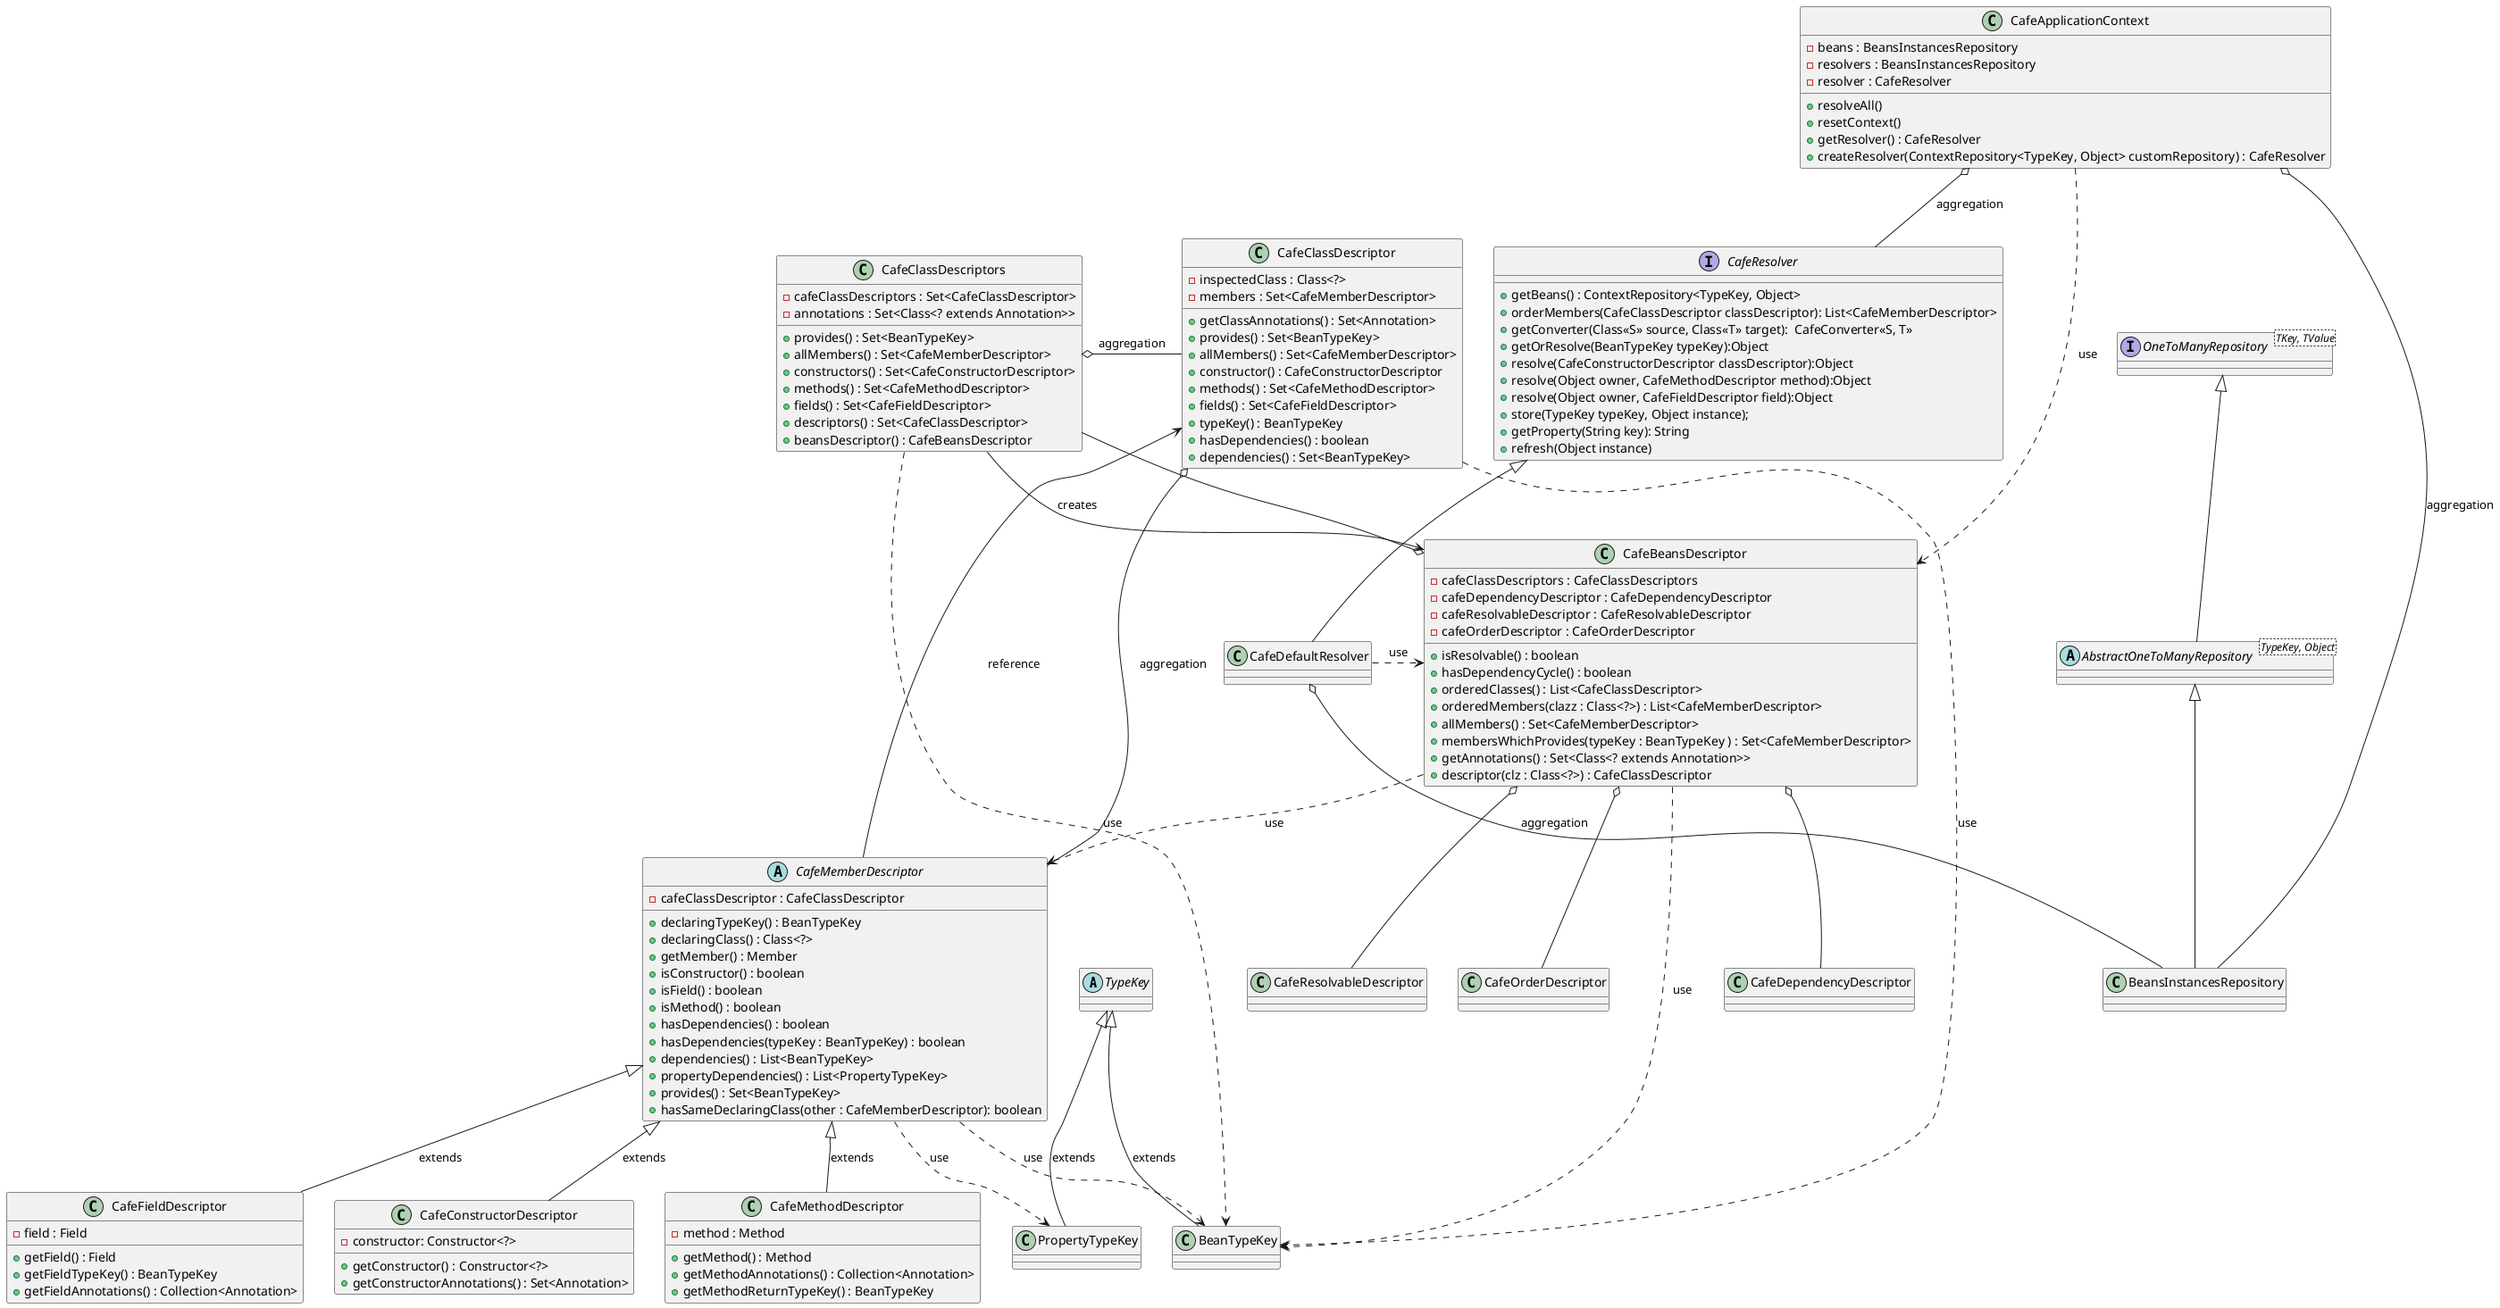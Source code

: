 @startuml
'https://plantuml.com/class-diagram

abstract class TypeKey{
}
'--------------------'
class BeanTypeKey{
}
TypeKey <|-- BeanTypeKey : extends
'--------------------'
class PropertyTypeKey{
}
TypeKey <|-- PropertyTypeKey : extends
'--------------------'

abstract class CafeMemberDescriptor{
    - cafeClassDescriptor : CafeClassDescriptor
    + declaringTypeKey() : BeanTypeKey
    + declaringClass() : Class<?>
    + getMember() : Member
    + isConstructor() : boolean
    + isField() : boolean
    + isMethod() : boolean
    + hasDependencies() : boolean
    + hasDependencies(typeKey : BeanTypeKey) : boolean
    + dependencies() : List<BeanTypeKey>
    + propertyDependencies() : List<PropertyTypeKey>
    + provides() : Set<BeanTypeKey>
    + hasSameDeclaringClass(other : CafeMemberDescriptor): boolean
}
CafeMemberDescriptor --> CafeClassDescriptor : reference
CafeMemberDescriptor ..> BeanTypeKey : use
CafeMemberDescriptor ..> PropertyTypeKey : use
'--------------------'
class CafeConstructorDescriptor{
    - constructor: Constructor<?>
    + getConstructor() : Constructor<?>
    + getConstructorAnnotations() : Set<Annotation>
}
CafeMemberDescriptor <|-- CafeConstructorDescriptor : extends
'--------------------'
class CafeMethodDescriptor{
    - method : Method
    + getMethod() : Method
    + getMethodAnnotations() : Collection<Annotation>
    + getMethodReturnTypeKey() : BeanTypeKey
}
CafeMemberDescriptor <|-- CafeMethodDescriptor : extends
'--------------------'
class CafeFieldDescriptor{
    - field : Field
    + getField() : Field
    + getFieldTypeKey() : BeanTypeKey
    + getFieldAnnotations() : Collection<Annotation>
}
CafeMemberDescriptor <|-- CafeFieldDescriptor : extends
'--------------------'
class CafeClassDescriptor{
    -  inspectedClass : Class<?>
    -  members : Set<CafeMemberDescriptor>
    +  getClassAnnotations() : Set<Annotation>
    + provides() : Set<BeanTypeKey>
    + allMembers() : Set<CafeMemberDescriptor>
    + constructor() : CafeConstructorDescriptor
    + methods() : Set<CafeMethodDescriptor>
    + fields() : Set<CafeFieldDescriptor>
    + typeKey() : BeanTypeKey
    + hasDependencies() : boolean
    + dependencies() : Set<BeanTypeKey>
}
CafeClassDescriptor o--- CafeMemberDescriptor : aggregation
CafeClassDescriptor ...> BeanTypeKey : use
'--------------------'
class CafeClassDescriptors{
 - cafeClassDescriptors : Set<CafeClassDescriptor>
 - annotations : Set<Class<? extends Annotation>>
 + provides() : Set<BeanTypeKey>
 + allMembers() : Set<CafeMemberDescriptor>
 + constructors() : Set<CafeConstructorDescriptor>
 + methods() : Set<CafeMethodDescriptor>
 + fields() : Set<CafeFieldDescriptor>
 + descriptors() : Set<CafeClassDescriptor>
 + beansDescriptor() : CafeBeansDescriptor
}
CafeClassDescriptors o- CafeClassDescriptor : aggregation
CafeClassDescriptors --> CafeBeansDescriptor : creates
CafeClassDescriptors ..> BeanTypeKey : use
'--------------------'
class CafeDependencyDescriptor{
}
'--------------------'
class CafeResolvableDescriptor{
}
'--------------------'
class CafeOrderDescriptor{
}
'--------------------'

class CafeBeansDescriptor{
    - cafeClassDescriptors : CafeClassDescriptors
    - cafeDependencyDescriptor : CafeDependencyDescriptor
    - cafeResolvableDescriptor : CafeResolvableDescriptor
    - cafeOrderDescriptor : CafeOrderDescriptor
    + isResolvable() : boolean
    + hasDependencyCycle() : boolean
    + orderedClasses() : List<CafeClassDescriptor>
    + orderedMembers(clazz : Class<?>) : List<CafeMemberDescriptor>
    + allMembers() : Set<CafeMemberDescriptor>
    + membersWhichProvides(typeKey : BeanTypeKey ) : Set<CafeMemberDescriptor>
    + getAnnotations() : Set<Class<? extends Annotation>>
    + descriptor(clz : Class<?>) : CafeClassDescriptor
}

CafeBeansDescriptor o-- CafeClassDescriptors
CafeBeansDescriptor o-- CafeDependencyDescriptor
CafeBeansDescriptor o-- CafeResolvableDescriptor
CafeBeansDescriptor o-- CafeOrderDescriptor
CafeBeansDescriptor ..> BeanTypeKey : use
CafeBeansDescriptor ..> CafeMemberDescriptor : use
'--------------------'
interface OneToManyRepository<TKey, TValue>{
}
'--------------------'

abstract class AbstractOneToManyRepository<TypeKey, Object>{
}
OneToManyRepository <|-- AbstractOneToManyRepository
'--------------------'

class BeansInstancesRepository{
}
AbstractOneToManyRepository <|-- BeansInstancesRepository
'--------------------'
interface CafeResolver{
    + getBeans() : ContextRepository<TypeKey, Object>
    + orderMembers(CafeClassDescriptor classDescriptor): List<CafeMemberDescriptor>
    + getConverter(Class<<S>> source, Class<<T>> target):  CafeConverter<<S, T>>
    + getOrResolve(BeanTypeKey typeKey):Object
    + resolve(CafeConstructorDescriptor classDescriptor):Object
    + resolve(Object owner, CafeMethodDescriptor method):Object
    + resolve(Object owner, CafeFieldDescriptor field):Object
    + store(TypeKey typeKey, Object instance);
    + getProperty(String key): String
    + refresh(Object instance)
}

class CafeDefaultResolver{
}
CafeResolver <|-- CafeDefaultResolver
CafeDefaultResolver o-- BeansInstancesRepository : aggregation
CafeDefaultResolver .> CafeBeansDescriptor : use

class CafeApplicationContext{
    - beans : BeansInstancesRepository
    - resolvers : BeansInstancesRepository
    - resolver : CafeResolver
    + resolveAll()
    + resetContext()
    + getResolver() : CafeResolver
    + createResolver(ContextRepository<TypeKey, Object> customRepository) : CafeResolver
}
CafeApplicationContext o-- CafeResolver : aggregation
CafeApplicationContext o-- BeansInstancesRepository : aggregation
CafeApplicationContext .> CafeBeansDescriptor : use
@enduml
